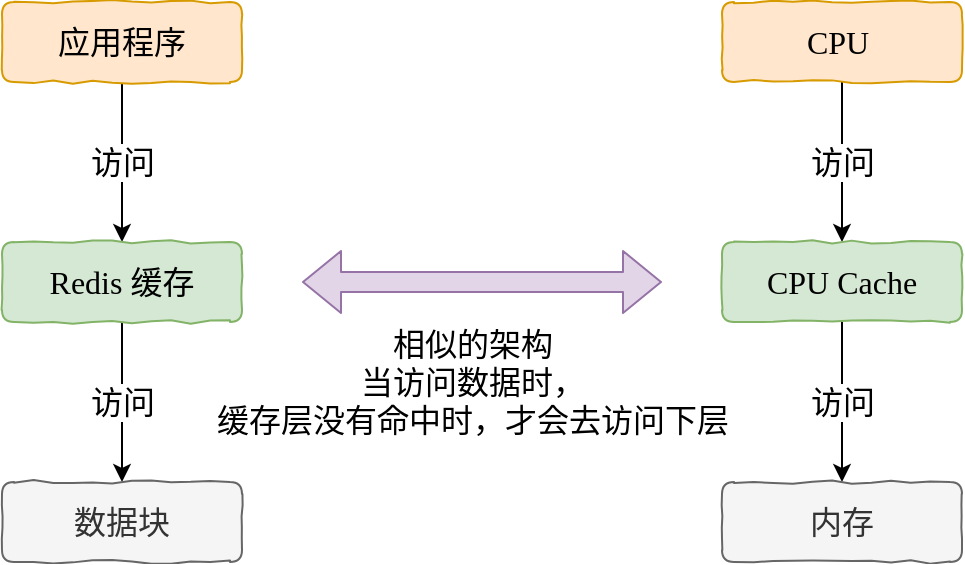 <mxfile version="13.7.9" type="github">
  <diagram id="0Webs_a5fg5Gpv_39QYl" name="Page-1">
    <mxGraphModel dx="1422" dy="713" grid="1" gridSize="10" guides="1" tooltips="1" connect="1" arrows="1" fold="1" page="1" pageScale="1" pageWidth="827" pageHeight="1169" math="0" shadow="0">
      <root>
        <mxCell id="0" />
        <mxCell id="1" parent="0" />
        <mxCell id="IuMyJZzlJubQnWPH0BC8-7" value="访问" style="edgeStyle=orthogonalEdgeStyle;rounded=0;orthogonalLoop=1;jettySize=auto;html=1;entryX=0.5;entryY=0;entryDx=0;entryDy=0;fontSize=16;" edge="1" parent="1" source="IuMyJZzlJubQnWPH0BC8-1" target="IuMyJZzlJubQnWPH0BC8-2">
          <mxGeometry relative="1" as="geometry" />
        </mxCell>
        <mxCell id="IuMyJZzlJubQnWPH0BC8-1" value="&lt;font style=&quot;font-size: 16px&quot;&gt;应用程序&lt;/font&gt;" style="rounded=1;whiteSpace=wrap;html=1;strokeWidth=1;fillWeight=4;hachureGap=8;hachureAngle=45;sketch=0;comic=1;fontFamily=Comic Sans MS;fillColor=#ffe6cc;strokeColor=#d79b00;fontSize=16;" vertex="1" parent="1">
          <mxGeometry x="150" y="200" width="120" height="40" as="geometry" />
        </mxCell>
        <mxCell id="IuMyJZzlJubQnWPH0BC8-8" value="访问" style="edgeStyle=orthogonalEdgeStyle;rounded=0;orthogonalLoop=1;jettySize=auto;html=1;entryX=0.5;entryY=0;entryDx=0;entryDy=0;fontSize=16;" edge="1" parent="1" source="IuMyJZzlJubQnWPH0BC8-2" target="IuMyJZzlJubQnWPH0BC8-3">
          <mxGeometry relative="1" as="geometry" />
        </mxCell>
        <mxCell id="IuMyJZzlJubQnWPH0BC8-2" value="&lt;font style=&quot;font-size: 16px&quot;&gt;Redis 缓存&lt;/font&gt;" style="rounded=1;whiteSpace=wrap;html=1;strokeWidth=1;fillWeight=4;hachureGap=8;hachureAngle=45;sketch=0;comic=1;fontFamily=Comic Sans MS;fillColor=#d5e8d4;strokeColor=#82b366;fontSize=16;" vertex="1" parent="1">
          <mxGeometry x="150" y="320" width="120" height="40" as="geometry" />
        </mxCell>
        <mxCell id="IuMyJZzlJubQnWPH0BC8-3" value="&lt;font style=&quot;font-size: 16px&quot;&gt;数据块&lt;/font&gt;" style="rounded=1;whiteSpace=wrap;html=1;strokeWidth=1;fillWeight=4;hachureGap=8;hachureAngle=45;sketch=0;comic=1;fontFamily=Comic Sans MS;fillColor=#f5f5f5;strokeColor=#666666;fontSize=16;fontColor=#333333;" vertex="1" parent="1">
          <mxGeometry x="150" y="440" width="120" height="40" as="geometry" />
        </mxCell>
        <mxCell id="IuMyJZzlJubQnWPH0BC8-9" value="访问" style="edgeStyle=orthogonalEdgeStyle;rounded=0;orthogonalLoop=1;jettySize=auto;html=1;fontSize=16;" edge="1" parent="1" source="IuMyJZzlJubQnWPH0BC8-4" target="IuMyJZzlJubQnWPH0BC8-5">
          <mxGeometry relative="1" as="geometry" />
        </mxCell>
        <mxCell id="IuMyJZzlJubQnWPH0BC8-4" value="&lt;font style=&quot;font-size: 16px&quot;&gt;CPU&amp;nbsp;&lt;/font&gt;" style="rounded=1;whiteSpace=wrap;html=1;strokeWidth=1;fillWeight=4;hachureGap=8;hachureAngle=45;sketch=0;comic=1;fontFamily=Comic Sans MS;fillColor=#ffe6cc;strokeColor=#d79b00;fontSize=16;" vertex="1" parent="1">
          <mxGeometry x="510" y="200" width="120" height="40" as="geometry" />
        </mxCell>
        <mxCell id="IuMyJZzlJubQnWPH0BC8-10" value="访问" style="edgeStyle=orthogonalEdgeStyle;rounded=0;orthogonalLoop=1;jettySize=auto;html=1;entryX=0.5;entryY=0;entryDx=0;entryDy=0;fontSize=16;" edge="1" parent="1" source="IuMyJZzlJubQnWPH0BC8-5" target="IuMyJZzlJubQnWPH0BC8-6">
          <mxGeometry relative="1" as="geometry" />
        </mxCell>
        <mxCell id="IuMyJZzlJubQnWPH0BC8-5" value="&lt;font style=&quot;font-size: 16px&quot;&gt;CPU Cache&lt;/font&gt;" style="rounded=1;whiteSpace=wrap;html=1;strokeWidth=1;fillWeight=4;hachureGap=8;hachureAngle=45;sketch=0;comic=1;fontFamily=Comic Sans MS;fillColor=#d5e8d4;strokeColor=#82b366;fontSize=16;" vertex="1" parent="1">
          <mxGeometry x="510" y="320" width="120" height="40" as="geometry" />
        </mxCell>
        <mxCell id="IuMyJZzlJubQnWPH0BC8-6" value="&lt;font style=&quot;font-size: 16px&quot;&gt;内存&lt;/font&gt;" style="rounded=1;whiteSpace=wrap;html=1;strokeWidth=1;fillWeight=4;hachureGap=8;hachureAngle=45;sketch=0;comic=1;fontFamily=Comic Sans MS;fillColor=#f5f5f5;strokeColor=#666666;fontSize=16;fontColor=#333333;" vertex="1" parent="1">
          <mxGeometry x="510" y="440" width="120" height="40" as="geometry" />
        </mxCell>
        <mxCell id="IuMyJZzlJubQnWPH0BC8-12" value="" style="shape=flexArrow;endArrow=classic;startArrow=classic;html=1;fontSize=16;fillColor=#e1d5e7;strokeColor=#9673a6;" edge="1" parent="1">
          <mxGeometry width="50" height="50" relative="1" as="geometry">
            <mxPoint x="300" y="340" as="sourcePoint" />
            <mxPoint x="480" y="340" as="targetPoint" />
          </mxGeometry>
        </mxCell>
        <mxCell id="IuMyJZzlJubQnWPH0BC8-13" value="相似的架构&lt;br style=&quot;font-size: 16px;&quot;&gt;当访问数据时，&lt;br style=&quot;font-size: 16px;&quot;&gt;缓存层没有命中时，才会去访问下层" style="text;html=1;align=center;verticalAlign=middle;resizable=0;points=[];autosize=1;fontSize=16;" vertex="1" parent="1">
          <mxGeometry x="250" y="360" width="270" height="60" as="geometry" />
        </mxCell>
      </root>
    </mxGraphModel>
  </diagram>
</mxfile>

